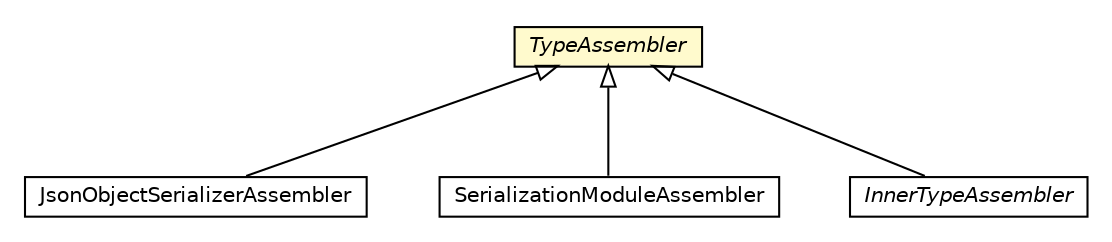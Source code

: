 #!/usr/local/bin/dot
#
# Class diagram 
# Generated by UMLGraph version R5_6-24-gf6e263 (http://www.umlgraph.org/)
#

digraph G {
	edge [fontname="Helvetica",fontsize=10,labelfontname="Helvetica",labelfontsize=10];
	node [fontname="Helvetica",fontsize=10,shape=plaintext];
	nodesep=0.25;
	ranksep=0.5;
	// io.reinert.requestor.gwtjackson.rebind.JsonObjectSerializerAssembler
	c80930 [label=<<table title="io.reinert.requestor.gwtjackson.rebind.JsonObjectSerializerAssembler" border="0" cellborder="1" cellspacing="0" cellpadding="2" port="p" href="../JsonObjectSerializerAssembler.html">
		<tr><td><table border="0" cellspacing="0" cellpadding="1">
<tr><td align="center" balign="center"> JsonObjectSerializerAssembler </td></tr>
		</table></td></tr>
		</table>>, URL="../JsonObjectSerializerAssembler.html", fontname="Helvetica", fontcolor="black", fontsize=10.0];
	// io.reinert.requestor.gwtjackson.rebind.SerializationModuleAssembler
	c80933 [label=<<table title="io.reinert.requestor.gwtjackson.rebind.SerializationModuleAssembler" border="0" cellborder="1" cellspacing="0" cellpadding="2" port="p" href="../SerializationModuleAssembler.html">
		<tr><td><table border="0" cellspacing="0" cellpadding="1">
<tr><td align="center" balign="center"> SerializationModuleAssembler </td></tr>
		</table></td></tr>
		</table>>, URL="../SerializationModuleAssembler.html", fontname="Helvetica", fontcolor="black", fontsize=10.0];
	// io.reinert.requestor.gwtjackson.rebind.codegen.TypeAssembler
	c80937 [label=<<table title="io.reinert.requestor.gwtjackson.rebind.codegen.TypeAssembler" border="0" cellborder="1" cellspacing="0" cellpadding="2" port="p" bgcolor="lemonChiffon" href="./TypeAssembler.html">
		<tr><td><table border="0" cellspacing="0" cellpadding="1">
<tr><td align="center" balign="center"><font face="Helvetica-Oblique"> TypeAssembler </font></td></tr>
		</table></td></tr>
		</table>>, URL="./TypeAssembler.html", fontname="Helvetica", fontcolor="black", fontsize=10.0];
	// io.reinert.requestor.gwtjackson.rebind.codegen.InnerTypeAssembler
	c80940 [label=<<table title="io.reinert.requestor.gwtjackson.rebind.codegen.InnerTypeAssembler" border="0" cellborder="1" cellspacing="0" cellpadding="2" port="p" href="./InnerTypeAssembler.html">
		<tr><td><table border="0" cellspacing="0" cellpadding="1">
<tr><td align="center" balign="center"><font face="Helvetica-Oblique"> InnerTypeAssembler </font></td></tr>
		</table></td></tr>
		</table>>, URL="./InnerTypeAssembler.html", fontname="Helvetica", fontcolor="black", fontsize=10.0];
	//io.reinert.requestor.gwtjackson.rebind.JsonObjectSerializerAssembler extends io.reinert.requestor.gwtjackson.rebind.codegen.TypeAssembler
	c80937:p -> c80930:p [dir=back,arrowtail=empty];
	//io.reinert.requestor.gwtjackson.rebind.SerializationModuleAssembler extends io.reinert.requestor.gwtjackson.rebind.codegen.TypeAssembler
	c80937:p -> c80933:p [dir=back,arrowtail=empty];
	//io.reinert.requestor.gwtjackson.rebind.codegen.InnerTypeAssembler extends io.reinert.requestor.gwtjackson.rebind.codegen.TypeAssembler
	c80937:p -> c80940:p [dir=back,arrowtail=empty];
}

